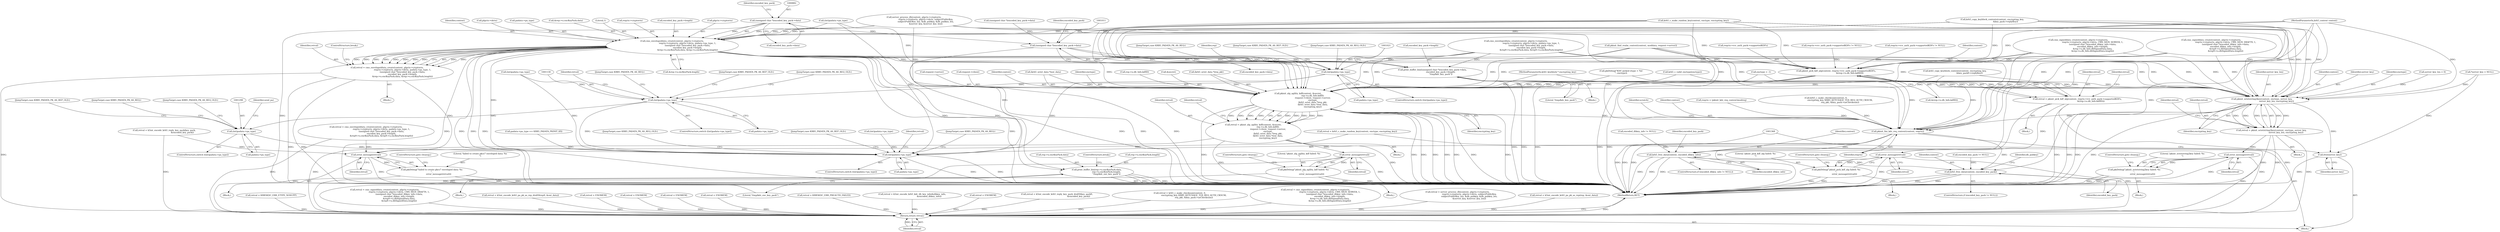 digraph "0_krb5_db64ca25d661a47b996b4e2645998b5d7f0eb52c@pointer" {
"1000881" [label="(Call,(unsigned char *)encoded_key_pack->data)"];
"1000866" [label="(Call,cms_envelopeddata_create(context, plgctx->cryptoctx,\n                                              reqctx->cryptoctx, plgctx->idctx, padata->pa_type, 1,\n                                              (unsigned char *)encoded_key_pack->data,\n                                              encoded_key_pack->length,\n                                              &rep->u.encKeyPack.data, &rep->u.encKeyPack.length))"];
"1000864" [label="(Call,retval = cms_envelopeddata_create(context, plgctx->cryptoctx,\n                                              reqctx->cryptoctx, plgctx->idctx, padata->pa_type, 1,\n                                              (unsigned char *)encoded_key_pack->data,\n                                              encoded_key_pack->length,\n                                              &rep->u.encKeyPack.data, &rep->u.encKeyPack.length))"];
"1001006" [label="(Call,error_message(retval))"];
"1001004" [label="(Call,pkiDebug(\"failed to create pkcs7 enveloped data: %s\n\",\n                     error_message(retval)))"];
"1001407" [label="(Return,return retval;)"];
"1001009" [label="(Call,print_buffer_bin((unsigned char *)encoded_key_pack->data,\n                         encoded_key_pack->length,\n                         \"/tmp/kdc_key_pack\"))"];
"1001020" [label="(Call,(int)padata->pa_type)"];
"1001129" [label="(Call,(int)padata->pa_type)"];
"1001297" [label="(Call,(int)padata->pa_type)"];
"1001367" [label="(Call,(int)padata->pa_type)"];
"1001027" [label="(Call,print_buffer_bin(rep->u.encKeyPack.data,\n                             rep->u.encKeyPack.length,\n                             \"/tmp/kdc_enc_key_pack\"))"];
"1001105" [label="(Call,pkinit_pick_kdf_alg(context, reqctx->rcv_auth_pack->supportedKDFs,\n                                         &(rep->u.dh_Info.kdfID)))"];
"1001103" [label="(Call,retval = pkinit_pick_kdf_alg(context, reqctx->rcv_auth_pack->supportedKDFs,\n                                         &(rep->u.dh_Info.kdfID)))"];
"1001125" [label="(Call,error_message(retval))"];
"1001123" [label="(Call,pkiDebug(\"pkinit_pick_kdf_alg failed: %s\n\",\n                         error_message(retval)))"];
"1001214" [label="(Call,pkinit_alg_agility_kdf(context, &secret,\n                                            rep->u.dh_Info.kdfID,\n                                            request->client, request->server,\n                                            enctype,\n                                            (krb5_octet_data *)req_pkt,\n                                            (krb5_octet_data *)out_data,\n                                            encrypting_key))"];
"1001212" [label="(Call,retval = pkinit_alg_agility_kdf(context, &secret,\n                                            rep->u.dh_Info.kdfID,\n                                            request->client, request->server,\n                                            enctype,\n                                            (krb5_octet_data *)req_pkt,\n                                            (krb5_octet_data *)out_data,\n                                            encrypting_key))"];
"1001244" [label="(Call,error_message(retval))"];
"1001242" [label="(Call,pkiDebug(\"pkinit_alg_agility_kdf failed: %s\n\",\n                         error_message(retval)))"];
"1001339" [label="(Call,pkinit_fini_kdc_req_context(context, reqctx))"];
"1001352" [label="(Call,krb5_free_data(context, encoded_dhkey_info))"];
"1001359" [label="(Call,krb5_free_data(context, encoded_key_pack))"];
"1001251" [label="(Call,pkinit_octetstring2key(context, enctype, server_key,\n                                            server_key_len, encrypting_key))"];
"1001249" [label="(Call,retval = pkinit_octetstring2key(context, enctype, server_key,\n                                            server_key_len, encrypting_key))"];
"1001262" [label="(Call,error_message(retval))"];
"1001260" [label="(Call,pkiDebug(\"pkinit_octetstring2key failed: %s\n\",\n                         error_message(retval)))"];
"1001364" [label="(Call,free(server_key))"];
"1001010" [label="(Call,(unsigned char *)encoded_key_pack->data)"];
"1001252" [label="(Identifier,context)"];
"1001323" [label="(Identifier,send_pa)"];
"1001259" [label="(Block,)"];
"1000185" [label="(Call,enctype = -1)"];
"1001312" [label="(JumpTarget,case KRB5_PADATA_PK_AS_REP_OLD:)"];
"1001303" [label="(JumpTarget,case KRB5_PADATA_PK_AS_REQ:)"];
"1001408" [label="(Identifier,retval)"];
"1001339" [label="(Call,pkinit_fini_kdc_req_context(context, reqctx))"];
"1001215" [label="(Identifier,context)"];
"1001348" [label="(ControlStructure,if (encoded_dhkey_info != NULL))"];
"1000328" [label="(Call,retval = KRB5KDC_ERR_ETYPE_NOSUPP)"];
"1001026" [label="(JumpTarget,case KRB5_PADATA_PK_AS_REQ:)"];
"1000905" [label="(ControlStructure,break;)"];
"1001231" [label="(Identifier,enctype)"];
"1001344" [label="(Identifier,scratch)"];
"1000317" [label="(Call,pkiDebug(\"KDC picked etype = %d\n\", enctype))"];
"1000877" [label="(Call,padata->pa_type)"];
"1001238" [label="(Identifier,encrypting_key)"];
"1000646" [label="(Call,retval = cms_signeddata_create(context, plgctx->cryptoctx,\n                                           reqctx->cryptoctx, plgctx->idctx, CMS_SIGN_DRAFT9, 1,\n                                           (unsigned char *)encoded_dhkey_info->data,\n                                           encoded_dhkey_info->length,\n                                           &rep9->u.dhSignedData.data,\n                                           &rep9->u.dhSignedData.length))"];
"1001067" [label="(Identifier,rep)"];
"1001246" [label="(ControlStructure,goto cleanup;)"];
"1001216" [label="(Call,&secret)"];
"1001145" [label="(Call,retval = k5int_encode_krb5_pa_pk_as_rep_draft9(rep9, &out_data))"];
"1001243" [label="(Literal,\"pkinit_alg_agility_kdf failed: %s\n\")"];
"1001007" [label="(Identifier,retval)"];
"1001127" [label="(ControlStructure,goto cleanup;)"];
"1000883" [label="(Call,encoded_key_pack->data)"];
"1001254" [label="(Identifier,server_key)"];
"1000852" [label="(Call,(int)padata->pa_type)"];
"1001355" [label="(ControlStructure,if (encoded_key_pack != NULL))"];
"1001044" [label="(JumpTarget,case KRB5_PADATA_PK_AS_REP_OLD:)"];
"1001363" [label="(Identifier,dh_pubkey)"];
"1001042" [label="(Literal,\"/tmp/kdc_enc_key_pack\")"];
"1001103" [label="(Call,retval = pkinit_pick_kdf_alg(context, reqctx->rcv_auth_pack->supportedKDFs,\n                                         &(rep->u.dh_Info.kdfID)))"];
"1001385" [label="(JumpTarget,case KRB5_PADATA_PK_AS_REQ_OLD:)"];
"1000865" [label="(Identifier,retval)"];
"1000368" [label="(Call,retval = ENOMEM)"];
"1001080" [label="(Call,reqctx->rcv_auth_pack->supportedKDFs != NULL)"];
"1001384" [label="(JumpTarget,case KRB5_PADATA_PK_AS_REP_OLD:)"];
"1001028" [label="(Call,rep->u.encKeyPack.data)"];
"1001012" [label="(Call,encoded_key_pack->data)"];
"1000832" [label="(Call,krb5_copy_keyblock_contents(context, encrypting_key,\n                                        &key_pack->replyKey))"];
"1000920" [label="(Call,retval = ENOMEM)"];
"1001263" [label="(Identifier,retval)"];
"1001020" [label="(Call,(int)padata->pa_type)"];
"1001407" [label="(Return,return retval;)"];
"1001251" [label="(Call,pkinit_octetstring2key(context, enctype, server_key,\n                                            server_key_len, encrypting_key))"];
"1000768" [label="(Call,retval = ENOMEM)"];
"1001015" [label="(Call,encoded_key_pack->length)"];
"1001143" [label="(JumpTarget,case KRB5_PADATA_PK_AS_REP_OLD:)"];
"1001340" [label="(Identifier,context)"];
"1001352" [label="(Call,krb5_free_data(context, encoded_dhkey_info))"];
"1001359" [label="(Call,krb5_free_data(context, encoded_key_pack))"];
"1001104" [label="(Identifier,retval)"];
"1001364" [label="(Call,free(server_key))"];
"1001261" [label="(Literal,\"pkinit_octetstring2key failed: %s\n\")"];
"1001299" [label="(Call,padata->pa_type)"];
"1000267" [label="(Call,reqctx = (pkinit_kdc_req_context)modreq)"];
"1000348" [label="(Call,retval = ENOMEM)"];
"1001018" [label="(Literal,\"/tmp/kdc_key_pack\")"];
"1001153" [label="(Identifier,retval)"];
"1001022" [label="(Call,padata->pa_type)"];
"1001262" [label="(Call,error_message(retval))"];
"1001122" [label="(Block,)"];
"1000250" [label="(Call,pkinit_find_realm_context(context, moddata, request->server))"];
"1000889" [label="(Call,&rep->u.encKeyPack.data)"];
"1001124" [label="(Literal,\"pkinit_pick_kdf_alg failed: %s\n\")"];
"1001228" [label="(Call,request->server)"];
"1000881" [label="(Call,(unsigned char *)encoded_key_pack->data)"];
"1000880" [label="(Literal,1)"];
"1000696" [label="(Call,retval = krb5_c_make_random_key(context, enctype, encrypting_key))"];
"1001264" [label="(ControlStructure,goto cleanup;)"];
"1000871" [label="(Call,reqctx->cryptoctx)"];
"1000774" [label="(Call,krb5_c_make_checksum(context, 0,\n                                          encrypting_key, KRB5_KEYUSAGE_TGS_REQ_AUTH_CKSUM,\n                                          req_pkt, &key_pack->asChecksum))"];
"1000886" [label="(Call,encoded_key_pack->length)"];
"1001341" [label="(Identifier,reqctx)"];
"1000961" [label="(Call,cms_envelopeddata_create(context, plgctx->cryptoctx,\n                                              reqctx->cryptoctx, plgctx->idctx, padata->pa_type, 1,\n                                              (unsigned char *)encoded_key_pack->data,\n                                              encoded_key_pack->length,\n                                              &rep9->u.encKeyPack.data, &rep9->u.encKeyPack.length))"];
"1001043" [label="(ControlStructure,break;)"];
"1000857" [label="(Block,)"];
"1000693" [label="(Block,)"];
"1000379" [label="(Call,retval = KRB5KDC_ERR_PREAUTH_FAILED)"];
"1001248" [label="(Block,)"];
"1001010" [label="(Call,(unsigned char *)encoded_key_pack->data)"];
"1001296" [label="(ControlStructure,switch ((int)padata->pa_type))"];
"1001008" [label="(ControlStructure,goto cleanup;)"];
"1001128" [label="(ControlStructure,switch ((int)padata->pa_type))"];
"1001019" [label="(ControlStructure,switch ((int)padata->pa_type))"];
"1000122" [label="(Block,)"];
"1001027" [label="(Call,print_buffer_bin(rep->u.encKeyPack.data,\n                             rep->u.encKeyPack.length,\n                             \"/tmp/kdc_enc_key_pack\"))"];
"1001095" [label="(Call,reqctx->rcv_auth_pack->supportedKDFs != NULL)"];
"1001253" [label="(Identifier,enctype)"];
"1001102" [label="(Block,)"];
"1001256" [label="(Identifier,encrypting_key)"];
"1001126" [label="(Identifier,retval)"];
"1001225" [label="(Call,request->client)"];
"1000159" [label="(Call,server_key_len = 0)"];
"1001135" [label="(JumpTarget,case KRB5_PADATA_PK_AS_REQ:)"];
"1000868" [label="(Call,plgctx->cryptoctx)"];
"1000563" [label="(Call,retval = k5int_encode_krb5_kdc_dh_key_info(&dhkey_info,\n                                                   &encoded_dhkey_info))"];
"1001123" [label="(Call,pkiDebug(\"pkinit_pick_kdf_alg failed: %s\n\",\n                         error_message(retval)))"];
"1001277" [label="(Call,retval = ENOMEM)"];
"1001212" [label="(Call,retval = pkinit_alg_agility_kdf(context, &secret,\n                                            rep->u.dh_Info.kdfID,\n                                            request->client, request->server,\n                                            enctype,\n                                            (krb5_octet_data *)req_pkt,\n                                            (krb5_octet_data *)out_data,\n                                            encrypting_key))"];
"1001354" [label="(Identifier,encoded_dhkey_info)"];
"1001245" [label="(Identifier,retval)"];
"1001366" [label="(ControlStructure,switch ((int)padata->pa_type))"];
"1001250" [label="(Identifier,retval)"];
"1001106" [label="(Identifier,context)"];
"1000116" [label="(MethodParameterIn,krb5_keyblock * encrypting_key)"];
"1000864" [label="(Call,retval = cms_envelopeddata_create(context, plgctx->cryptoctx,\n                                              reqctx->cryptoctx, plgctx->idctx, padata->pa_type, 1,\n                                              (unsigned char *)encoded_key_pack->data,\n                                              encoded_key_pack->length,\n                                              &rep->u.encKeyPack.data, &rep->u.encKeyPack.length))"];
"1001112" [label="(Call,&(rep->u.dh_Info.kdfID))"];
"1000752" [label="(Call,(int)padata->pa_type)"];
"1001260" [label="(Call,pkiDebug(\"pkinit_octetstring2key failed: %s\n\",\n                         error_message(retval)))"];
"1001201" [label="(Block,)"];
"1001235" [label="(Call,(krb5_octet_data *)out_data)"];
"1001006" [label="(Call,error_message(retval))"];
"1001311" [label="(JumpTarget,case KRB5_PADATA_PK_AS_REQ_OLD:)"];
"1001241" [label="(Block,)"];
"1001025" [label="(Block,)"];
"1001365" [label="(Identifier,server_key)"];
"1001404" [label="(Identifier,retval)"];
"1001249" [label="(Call,retval = pkinit_octetstring2key(context, enctype, server_key,\n                                            server_key_len, encrypting_key))"];
"1001242" [label="(Call,pkiDebug(\"pkinit_alg_agility_kdf failed: %s\n\",\n                         error_message(retval)))"];
"1001131" [label="(Call,padata->pa_type)"];
"1000312" [label="(Call,krb5_c_valid_enctype(enctype))"];
"1001003" [label="(Block,)"];
"1001005" [label="(Literal,\"failed to create pkcs7 enveloped data: %s\n\")"];
"1000942" [label="(Call,retval = k5int_encode_krb5_reply_key_pack_draft9(key_pack9,\n                                                                 &encoded_key_pack))"];
"1001004" [label="(Call,pkiDebug(\"failed to create pkcs7 enveloped data: %s\n\",\n                     error_message(retval)))"];
"1000866" [label="(Call,cms_envelopeddata_create(context, plgctx->cryptoctx,\n                                              reqctx->cryptoctx, plgctx->idctx, padata->pa_type, 1,\n                                              (unsigned char *)encoded_key_pack->data,\n                                              encoded_key_pack->length,\n                                              &rep->u.encKeyPack.data, &rep->u.encKeyPack.length))"];
"1001045" [label="(JumpTarget,case KRB5_PADATA_PK_AS_REQ_OLD:)"];
"1000587" [label="(Call,(int)padata->pa_type)"];
"1000698" [label="(Call,krb5_c_make_random_key(context, enctype, encrypting_key))"];
"1001214" [label="(Call,pkinit_alg_agility_kdf(context, &secret,\n                                            rep->u.dh_Info.kdfID,\n                                            request->client, request->server,\n                                            enctype,\n                                            (krb5_octet_data *)req_pkt,\n                                            (krb5_octet_data *)out_data,\n                                            encrypting_key))"];
"1000772" [label="(Call,retval = krb5_c_make_checksum(context, 0,\n                                          encrypting_key, KRB5_KEYUSAGE_TGS_REQ_AUTH_CKSUM,\n                                          req_pkt, &key_pack->asChecksum))"];
"1000489" [label="(Call,server_process_dh(context, plgctx->cryptoctx,\n                                   reqctx->cryptoctx, plgctx->idctx, subjectPublicKey,\n                                   subjectPublicKey_len, &dh_pubkey, &dh_pubkey_len,\n                                   &server_key, &server_key_len))"];
"1001125" [label="(Call,error_message(retval))"];
"1001009" [label="(Call,print_buffer_bin((unsigned char *)encoded_key_pack->data,\n                         encoded_key_pack->length,\n                         \"/tmp/kdc_key_pack\"))"];
"1000867" [label="(Identifier,context)"];
"1001232" [label="(Call,(krb5_octet_data *)req_pkt)"];
"1001105" [label="(Call,pkinit_pick_kdf_alg(context, reqctx->rcv_auth_pack->supportedKDFs,\n                                         &(rep->u.dh_Info.kdfID)))"];
"1001258" [label="(Identifier,retval)"];
"1001213" [label="(Identifier,retval)"];
"1000874" [label="(Call,plgctx->idctx)"];
"1001360" [label="(Identifier,context)"];
"1001367" [label="(Call,(int)padata->pa_type)"];
"1001035" [label="(Call,rep->u.encKeyPack.length)"];
"1001373" [label="(JumpTarget,case KRB5_PADATA_PK_AS_REQ:)"];
"1001121" [label="(Identifier,retval)"];
"1001357" [label="(Identifier,encoded_key_pack)"];
"1000151" [label="(Call,*server_key = NULL)"];
"1000594" [label="(Call,retval = cms_signeddata_create(context, plgctx->cryptoctx,\n                                           reqctx->cryptoctx, plgctx->idctx, CMS_SIGN_SERVER, 1,\n                                           (unsigned char *)encoded_dhkey_info->data,\n                                           encoded_dhkey_info->length,\n                                           &rep->u.dh_Info.dhSignedData.data,\n                                           &rep->u.dh_Info.dhSignedData.length))"];
"1000976" [label="(Call,(unsigned char *)encoded_key_pack->data)"];
"1001356" [label="(Call,encoded_key_pack != NULL)"];
"1000596" [label="(Call,cms_signeddata_create(context, plgctx->cryptoctx,\n                                           reqctx->cryptoctx, plgctx->idctx, CMS_SIGN_SERVER, 1,\n                                           (unsigned char *)encoded_dhkey_info->data,\n                                           encoded_dhkey_info->length,\n                                           &rep->u.dh_Info.dhSignedData.data,\n                                           &rep->u.dh_Info.dhSignedData.length))"];
"1001129" [label="(Call,(int)padata->pa_type)"];
"1000839" [label="(Call,retval = k5int_encode_krb5_reply_key_pack(key_pack,\n                                                      &encoded_key_pack))"];
"1001218" [label="(Call,rep->u.dh_Info.kdfID)"];
"1000212" [label="(Call,padata->pa_type == KRB5_PADATA_PKINIT_KX)"];
"1000487" [label="(Call,retval = server_process_dh(context, plgctx->cryptoctx,\n                                   reqctx->cryptoctx, plgctx->idctx, subjectPublicKey,\n                                   subjectPublicKey_len, &dh_pubkey, &dh_pubkey_len,\n                                   &server_key, &server_key_len))"];
"1000935" [label="(Call,krb5_copy_keyblock_contents(context, encrypting_key,\n                                            &key_pack9->replyKey))"];
"1001369" [label="(Call,padata->pa_type)"];
"1000648" [label="(Call,cms_signeddata_create(context, plgctx->cryptoctx,\n                                           reqctx->cryptoctx, plgctx->idctx, CMS_SIGN_DRAFT9, 1,\n                                           (unsigned char *)encoded_dhkey_info->data,\n                                           encoded_dhkey_info->length,\n                                           &rep9->u.dhSignedData.data,\n                                           &rep9->u.dhSignedData.length))"];
"1001016" [label="(Identifier,encoded_key_pack)"];
"1000887" [label="(Identifier,encoded_key_pack)"];
"1001353" [label="(Identifier,context)"];
"1001136" [label="(Call,retval = k5int_encode_krb5_pa_pk_as_rep(rep, &out_data))"];
"1001240" [label="(Identifier,retval)"];
"1001144" [label="(JumpTarget,case KRB5_PADATA_PK_AS_REQ_OLD:)"];
"1001349" [label="(Call,encoded_dhkey_info != NULL)"];
"1001361" [label="(Identifier,encoded_key_pack)"];
"1001297" [label="(Call,(int)padata->pa_type)"];
"1000959" [label="(Call,retval = cms_envelopeddata_create(context, plgctx->cryptoctx,\n                                              reqctx->cryptoctx, plgctx->idctx, padata->pa_type, 1,\n                                              (unsigned char *)encoded_key_pack->data,\n                                              encoded_key_pack->length,\n                                              &rep9->u.encKeyPack.data, &rep9->u.encKeyPack.length))"];
"1001255" [label="(Identifier,server_key_len)"];
"1000897" [label="(Call,&rep->u.encKeyPack.length)"];
"1000111" [label="(MethodParameterIn,krb5_context context)"];
"1001107" [label="(Call,reqctx->rcv_auth_pack->supportedKDFs)"];
"1001244" [label="(Call,error_message(retval))"];
"1001409" [label="(MethodReturn,RET)"];
"1000881" -> "1000866"  [label="AST: "];
"1000881" -> "1000883"  [label="CFG: "];
"1000882" -> "1000881"  [label="AST: "];
"1000883" -> "1000881"  [label="AST: "];
"1000887" -> "1000881"  [label="CFG: "];
"1000881" -> "1001409"  [label="DDG: "];
"1000881" -> "1000866"  [label="DDG: "];
"1000881" -> "1001010"  [label="DDG: "];
"1000866" -> "1000864"  [label="AST: "];
"1000866" -> "1000897"  [label="CFG: "];
"1000867" -> "1000866"  [label="AST: "];
"1000868" -> "1000866"  [label="AST: "];
"1000871" -> "1000866"  [label="AST: "];
"1000874" -> "1000866"  [label="AST: "];
"1000877" -> "1000866"  [label="AST: "];
"1000880" -> "1000866"  [label="AST: "];
"1000886" -> "1000866"  [label="AST: "];
"1000889" -> "1000866"  [label="AST: "];
"1000897" -> "1000866"  [label="AST: "];
"1000864" -> "1000866"  [label="CFG: "];
"1000866" -> "1001409"  [label="DDG: "];
"1000866" -> "1001409"  [label="DDG: "];
"1000866" -> "1001409"  [label="DDG: "];
"1000866" -> "1001409"  [label="DDG: "];
"1000866" -> "1001409"  [label="DDG: "];
"1000866" -> "1001409"  [label="DDG: "];
"1000866" -> "1001409"  [label="DDG: "];
"1000866" -> "1000864"  [label="DDG: "];
"1000866" -> "1000864"  [label="DDG: "];
"1000866" -> "1000864"  [label="DDG: "];
"1000866" -> "1000864"  [label="DDG: "];
"1000866" -> "1000864"  [label="DDG: "];
"1000866" -> "1000864"  [label="DDG: "];
"1000866" -> "1000864"  [label="DDG: "];
"1000866" -> "1000864"  [label="DDG: "];
"1000866" -> "1000864"  [label="DDG: "];
"1000866" -> "1000864"  [label="DDG: "];
"1000698" -> "1000866"  [label="DDG: "];
"1000832" -> "1000866"  [label="DDG: "];
"1000111" -> "1000866"  [label="DDG: "];
"1000489" -> "1000866"  [label="DDG: "];
"1000489" -> "1000866"  [label="DDG: "];
"1000489" -> "1000866"  [label="DDG: "];
"1000852" -> "1000866"  [label="DDG: "];
"1000866" -> "1001009"  [label="DDG: "];
"1000866" -> "1001020"  [label="DDG: "];
"1000866" -> "1001027"  [label="DDG: "];
"1000866" -> "1001027"  [label="DDG: "];
"1000866" -> "1001105"  [label="DDG: "];
"1000866" -> "1001214"  [label="DDG: "];
"1000866" -> "1001251"  [label="DDG: "];
"1000866" -> "1001339"  [label="DDG: "];
"1000866" -> "1001367"  [label="DDG: "];
"1000864" -> "1000857"  [label="AST: "];
"1000865" -> "1000864"  [label="AST: "];
"1000905" -> "1000864"  [label="CFG: "];
"1000864" -> "1001409"  [label="DDG: "];
"1000864" -> "1001409"  [label="DDG: "];
"1000864" -> "1001006"  [label="DDG: "];
"1000864" -> "1001407"  [label="DDG: "];
"1001006" -> "1001004"  [label="AST: "];
"1001006" -> "1001007"  [label="CFG: "];
"1001007" -> "1001006"  [label="AST: "];
"1001004" -> "1001006"  [label="CFG: "];
"1001006" -> "1001409"  [label="DDG: "];
"1001006" -> "1001004"  [label="DDG: "];
"1000959" -> "1001006"  [label="DDG: "];
"1000839" -> "1001006"  [label="DDG: "];
"1000696" -> "1001006"  [label="DDG: "];
"1001006" -> "1001407"  [label="DDG: "];
"1001004" -> "1001003"  [label="AST: "];
"1001005" -> "1001004"  [label="AST: "];
"1001008" -> "1001004"  [label="CFG: "];
"1001004" -> "1001409"  [label="DDG: "];
"1001004" -> "1001409"  [label="DDG: "];
"1001407" -> "1000122"  [label="AST: "];
"1001407" -> "1001408"  [label="CFG: "];
"1001408" -> "1001407"  [label="AST: "];
"1001409" -> "1001407"  [label="CFG: "];
"1001407" -> "1001409"  [label="DDG: "];
"1001408" -> "1001407"  [label="DDG: "];
"1000368" -> "1001407"  [label="DDG: "];
"1000772" -> "1001407"  [label="DDG: "];
"1000594" -> "1001407"  [label="DDG: "];
"1001103" -> "1001407"  [label="DDG: "];
"1000942" -> "1001407"  [label="DDG: "];
"1001249" -> "1001407"  [label="DDG: "];
"1000328" -> "1001407"  [label="DDG: "];
"1000959" -> "1001407"  [label="DDG: "];
"1001244" -> "1001407"  [label="DDG: "];
"1000839" -> "1001407"  [label="DDG: "];
"1000348" -> "1001407"  [label="DDG: "];
"1001277" -> "1001407"  [label="DDG: "];
"1000696" -> "1001407"  [label="DDG: "];
"1000487" -> "1001407"  [label="DDG: "];
"1000920" -> "1001407"  [label="DDG: "];
"1000646" -> "1001407"  [label="DDG: "];
"1001145" -> "1001407"  [label="DDG: "];
"1000768" -> "1001407"  [label="DDG: "];
"1001212" -> "1001407"  [label="DDG: "];
"1001136" -> "1001407"  [label="DDG: "];
"1000379" -> "1001407"  [label="DDG: "];
"1001262" -> "1001407"  [label="DDG: "];
"1001125" -> "1001407"  [label="DDG: "];
"1000563" -> "1001407"  [label="DDG: "];
"1001009" -> "1000693"  [label="AST: "];
"1001009" -> "1001018"  [label="CFG: "];
"1001010" -> "1001009"  [label="AST: "];
"1001015" -> "1001009"  [label="AST: "];
"1001018" -> "1001009"  [label="AST: "];
"1001021" -> "1001009"  [label="CFG: "];
"1001009" -> "1001409"  [label="DDG: "];
"1001009" -> "1001409"  [label="DDG: "];
"1001009" -> "1001409"  [label="DDG: "];
"1001010" -> "1001009"  [label="DDG: "];
"1000961" -> "1001009"  [label="DDG: "];
"1001020" -> "1001019"  [label="AST: "];
"1001020" -> "1001022"  [label="CFG: "];
"1001021" -> "1001020"  [label="AST: "];
"1001022" -> "1001020"  [label="AST: "];
"1001026" -> "1001020"  [label="CFG: "];
"1001044" -> "1001020"  [label="CFG: "];
"1001045" -> "1001020"  [label="CFG: "];
"1001067" -> "1001020"  [label="CFG: "];
"1000961" -> "1001020"  [label="DDG: "];
"1000852" -> "1001020"  [label="DDG: "];
"1001020" -> "1001129"  [label="DDG: "];
"1001020" -> "1001367"  [label="DDG: "];
"1001129" -> "1001128"  [label="AST: "];
"1001129" -> "1001131"  [label="CFG: "];
"1001130" -> "1001129"  [label="AST: "];
"1001131" -> "1001129"  [label="AST: "];
"1001135" -> "1001129"  [label="CFG: "];
"1001143" -> "1001129"  [label="CFG: "];
"1001144" -> "1001129"  [label="CFG: "];
"1001153" -> "1001129"  [label="CFG: "];
"1000587" -> "1001129"  [label="DDG: "];
"1001129" -> "1001297"  [label="DDG: "];
"1001129" -> "1001367"  [label="DDG: "];
"1001297" -> "1001296"  [label="AST: "];
"1001297" -> "1001299"  [label="CFG: "];
"1001298" -> "1001297"  [label="AST: "];
"1001299" -> "1001297"  [label="AST: "];
"1001303" -> "1001297"  [label="CFG: "];
"1001311" -> "1001297"  [label="CFG: "];
"1001312" -> "1001297"  [label="CFG: "];
"1001323" -> "1001297"  [label="CFG: "];
"1001297" -> "1001367"  [label="DDG: "];
"1001367" -> "1001366"  [label="AST: "];
"1001367" -> "1001369"  [label="CFG: "];
"1001368" -> "1001367"  [label="AST: "];
"1001369" -> "1001367"  [label="AST: "];
"1001373" -> "1001367"  [label="CFG: "];
"1001384" -> "1001367"  [label="CFG: "];
"1001385" -> "1001367"  [label="CFG: "];
"1001404" -> "1001367"  [label="CFG: "];
"1001367" -> "1001409"  [label="DDG: "];
"1001367" -> "1001409"  [label="DDG: "];
"1000752" -> "1001367"  [label="DDG: "];
"1000961" -> "1001367"  [label="DDG: "];
"1000587" -> "1001367"  [label="DDG: "];
"1000852" -> "1001367"  [label="DDG: "];
"1000212" -> "1001367"  [label="DDG: "];
"1001027" -> "1001025"  [label="AST: "];
"1001027" -> "1001042"  [label="CFG: "];
"1001028" -> "1001027"  [label="AST: "];
"1001035" -> "1001027"  [label="AST: "];
"1001042" -> "1001027"  [label="AST: "];
"1001043" -> "1001027"  [label="CFG: "];
"1001027" -> "1001409"  [label="DDG: "];
"1001027" -> "1001409"  [label="DDG: "];
"1001027" -> "1001409"  [label="DDG: "];
"1001105" -> "1001103"  [label="AST: "];
"1001105" -> "1001112"  [label="CFG: "];
"1001106" -> "1001105"  [label="AST: "];
"1001107" -> "1001105"  [label="AST: "];
"1001112" -> "1001105"  [label="AST: "];
"1001103" -> "1001105"  [label="CFG: "];
"1001105" -> "1001409"  [label="DDG: "];
"1001105" -> "1001409"  [label="DDG: "];
"1001105" -> "1001103"  [label="DDG: "];
"1001105" -> "1001103"  [label="DDG: "];
"1001105" -> "1001103"  [label="DDG: "];
"1000250" -> "1001105"  [label="DDG: "];
"1000596" -> "1001105"  [label="DDG: "];
"1000698" -> "1001105"  [label="DDG: "];
"1000961" -> "1001105"  [label="DDG: "];
"1000832" -> "1001105"  [label="DDG: "];
"1000648" -> "1001105"  [label="DDG: "];
"1000489" -> "1001105"  [label="DDG: "];
"1000111" -> "1001105"  [label="DDG: "];
"1001080" -> "1001105"  [label="DDG: "];
"1001095" -> "1001105"  [label="DDG: "];
"1001105" -> "1001214"  [label="DDG: "];
"1001105" -> "1001214"  [label="DDG: "];
"1001105" -> "1001251"  [label="DDG: "];
"1001105" -> "1001339"  [label="DDG: "];
"1001103" -> "1001102"  [label="AST: "];
"1001104" -> "1001103"  [label="AST: "];
"1001121" -> "1001103"  [label="CFG: "];
"1001103" -> "1001409"  [label="DDG: "];
"1001103" -> "1001409"  [label="DDG: "];
"1001103" -> "1001125"  [label="DDG: "];
"1001125" -> "1001123"  [label="AST: "];
"1001125" -> "1001126"  [label="CFG: "];
"1001126" -> "1001125"  [label="AST: "];
"1001123" -> "1001125"  [label="CFG: "];
"1001125" -> "1001409"  [label="DDG: "];
"1001125" -> "1001123"  [label="DDG: "];
"1001123" -> "1001122"  [label="AST: "];
"1001124" -> "1001123"  [label="AST: "];
"1001127" -> "1001123"  [label="CFG: "];
"1001123" -> "1001409"  [label="DDG: "];
"1001123" -> "1001409"  [label="DDG: "];
"1001214" -> "1001212"  [label="AST: "];
"1001214" -> "1001238"  [label="CFG: "];
"1001215" -> "1001214"  [label="AST: "];
"1001216" -> "1001214"  [label="AST: "];
"1001218" -> "1001214"  [label="AST: "];
"1001225" -> "1001214"  [label="AST: "];
"1001228" -> "1001214"  [label="AST: "];
"1001231" -> "1001214"  [label="AST: "];
"1001232" -> "1001214"  [label="AST: "];
"1001235" -> "1001214"  [label="AST: "];
"1001238" -> "1001214"  [label="AST: "];
"1001212" -> "1001214"  [label="CFG: "];
"1001214" -> "1001409"  [label="DDG: "];
"1001214" -> "1001409"  [label="DDG: "];
"1001214" -> "1001409"  [label="DDG: "];
"1001214" -> "1001409"  [label="DDG: "];
"1001214" -> "1001409"  [label="DDG: "];
"1001214" -> "1001409"  [label="DDG: "];
"1001214" -> "1001409"  [label="DDG: "];
"1001214" -> "1001409"  [label="DDG: "];
"1001214" -> "1001212"  [label="DDG: "];
"1001214" -> "1001212"  [label="DDG: "];
"1001214" -> "1001212"  [label="DDG: "];
"1001214" -> "1001212"  [label="DDG: "];
"1001214" -> "1001212"  [label="DDG: "];
"1001214" -> "1001212"  [label="DDG: "];
"1001214" -> "1001212"  [label="DDG: "];
"1001214" -> "1001212"  [label="DDG: "];
"1001214" -> "1001212"  [label="DDG: "];
"1000250" -> "1001214"  [label="DDG: "];
"1000250" -> "1001214"  [label="DDG: "];
"1000596" -> "1001214"  [label="DDG: "];
"1000698" -> "1001214"  [label="DDG: "];
"1000698" -> "1001214"  [label="DDG: "];
"1000698" -> "1001214"  [label="DDG: "];
"1000961" -> "1001214"  [label="DDG: "];
"1000648" -> "1001214"  [label="DDG: "];
"1000489" -> "1001214"  [label="DDG: "];
"1000832" -> "1001214"  [label="DDG: "];
"1000832" -> "1001214"  [label="DDG: "];
"1000111" -> "1001214"  [label="DDG: "];
"1000185" -> "1001214"  [label="DDG: "];
"1000312" -> "1001214"  [label="DDG: "];
"1000317" -> "1001214"  [label="DDG: "];
"1001232" -> "1001214"  [label="DDG: "];
"1001235" -> "1001214"  [label="DDG: "];
"1000935" -> "1001214"  [label="DDG: "];
"1000116" -> "1001214"  [label="DDG: "];
"1001214" -> "1001339"  [label="DDG: "];
"1001212" -> "1001201"  [label="AST: "];
"1001213" -> "1001212"  [label="AST: "];
"1001240" -> "1001212"  [label="CFG: "];
"1001212" -> "1001409"  [label="DDG: "];
"1001212" -> "1001409"  [label="DDG: "];
"1001212" -> "1001244"  [label="DDG: "];
"1001244" -> "1001242"  [label="AST: "];
"1001244" -> "1001245"  [label="CFG: "];
"1001245" -> "1001244"  [label="AST: "];
"1001242" -> "1001244"  [label="CFG: "];
"1001244" -> "1001409"  [label="DDG: "];
"1001244" -> "1001242"  [label="DDG: "];
"1001242" -> "1001241"  [label="AST: "];
"1001243" -> "1001242"  [label="AST: "];
"1001246" -> "1001242"  [label="CFG: "];
"1001242" -> "1001409"  [label="DDG: "];
"1001242" -> "1001409"  [label="DDG: "];
"1001339" -> "1000122"  [label="AST: "];
"1001339" -> "1001341"  [label="CFG: "];
"1001340" -> "1001339"  [label="AST: "];
"1001341" -> "1001339"  [label="AST: "];
"1001344" -> "1001339"  [label="CFG: "];
"1001339" -> "1001409"  [label="DDG: "];
"1001339" -> "1001409"  [label="DDG: "];
"1001339" -> "1001409"  [label="DDG: "];
"1000250" -> "1001339"  [label="DDG: "];
"1000596" -> "1001339"  [label="DDG: "];
"1000698" -> "1001339"  [label="DDG: "];
"1000961" -> "1001339"  [label="DDG: "];
"1000648" -> "1001339"  [label="DDG: "];
"1000489" -> "1001339"  [label="DDG: "];
"1000774" -> "1001339"  [label="DDG: "];
"1001251" -> "1001339"  [label="DDG: "];
"1000935" -> "1001339"  [label="DDG: "];
"1000832" -> "1001339"  [label="DDG: "];
"1000111" -> "1001339"  [label="DDG: "];
"1000267" -> "1001339"  [label="DDG: "];
"1001339" -> "1001352"  [label="DDG: "];
"1001339" -> "1001359"  [label="DDG: "];
"1001352" -> "1001348"  [label="AST: "];
"1001352" -> "1001354"  [label="CFG: "];
"1001353" -> "1001352"  [label="AST: "];
"1001354" -> "1001352"  [label="AST: "];
"1001357" -> "1001352"  [label="CFG: "];
"1001352" -> "1001409"  [label="DDG: "];
"1001352" -> "1001409"  [label="DDG: "];
"1001352" -> "1001409"  [label="DDG: "];
"1000111" -> "1001352"  [label="DDG: "];
"1001349" -> "1001352"  [label="DDG: "];
"1001352" -> "1001359"  [label="DDG: "];
"1001359" -> "1001355"  [label="AST: "];
"1001359" -> "1001361"  [label="CFG: "];
"1001360" -> "1001359"  [label="AST: "];
"1001361" -> "1001359"  [label="AST: "];
"1001363" -> "1001359"  [label="CFG: "];
"1001359" -> "1001409"  [label="DDG: "];
"1001359" -> "1001409"  [label="DDG: "];
"1001359" -> "1001409"  [label="DDG: "];
"1000111" -> "1001359"  [label="DDG: "];
"1001356" -> "1001359"  [label="DDG: "];
"1001251" -> "1001249"  [label="AST: "];
"1001251" -> "1001256"  [label="CFG: "];
"1001252" -> "1001251"  [label="AST: "];
"1001253" -> "1001251"  [label="AST: "];
"1001254" -> "1001251"  [label="AST: "];
"1001255" -> "1001251"  [label="AST: "];
"1001256" -> "1001251"  [label="AST: "];
"1001249" -> "1001251"  [label="CFG: "];
"1001251" -> "1001409"  [label="DDG: "];
"1001251" -> "1001409"  [label="DDG: "];
"1001251" -> "1001409"  [label="DDG: "];
"1001251" -> "1001249"  [label="DDG: "];
"1001251" -> "1001249"  [label="DDG: "];
"1001251" -> "1001249"  [label="DDG: "];
"1001251" -> "1001249"  [label="DDG: "];
"1001251" -> "1001249"  [label="DDG: "];
"1000250" -> "1001251"  [label="DDG: "];
"1000596" -> "1001251"  [label="DDG: "];
"1000698" -> "1001251"  [label="DDG: "];
"1000698" -> "1001251"  [label="DDG: "];
"1000698" -> "1001251"  [label="DDG: "];
"1000961" -> "1001251"  [label="DDG: "];
"1000648" -> "1001251"  [label="DDG: "];
"1000489" -> "1001251"  [label="DDG: "];
"1000832" -> "1001251"  [label="DDG: "];
"1000832" -> "1001251"  [label="DDG: "];
"1000111" -> "1001251"  [label="DDG: "];
"1000185" -> "1001251"  [label="DDG: "];
"1000312" -> "1001251"  [label="DDG: "];
"1000317" -> "1001251"  [label="DDG: "];
"1000151" -> "1001251"  [label="DDG: "];
"1000159" -> "1001251"  [label="DDG: "];
"1000935" -> "1001251"  [label="DDG: "];
"1000116" -> "1001251"  [label="DDG: "];
"1001251" -> "1001364"  [label="DDG: "];
"1001249" -> "1001248"  [label="AST: "];
"1001250" -> "1001249"  [label="AST: "];
"1001258" -> "1001249"  [label="CFG: "];
"1001249" -> "1001409"  [label="DDG: "];
"1001249" -> "1001409"  [label="DDG: "];
"1001249" -> "1001262"  [label="DDG: "];
"1001262" -> "1001260"  [label="AST: "];
"1001262" -> "1001263"  [label="CFG: "];
"1001263" -> "1001262"  [label="AST: "];
"1001260" -> "1001262"  [label="CFG: "];
"1001262" -> "1001409"  [label="DDG: "];
"1001262" -> "1001260"  [label="DDG: "];
"1001260" -> "1001259"  [label="AST: "];
"1001261" -> "1001260"  [label="AST: "];
"1001264" -> "1001260"  [label="CFG: "];
"1001260" -> "1001409"  [label="DDG: "];
"1001260" -> "1001409"  [label="DDG: "];
"1001364" -> "1000122"  [label="AST: "];
"1001364" -> "1001365"  [label="CFG: "];
"1001365" -> "1001364"  [label="AST: "];
"1001368" -> "1001364"  [label="CFG: "];
"1001364" -> "1001409"  [label="DDG: "];
"1000151" -> "1001364"  [label="DDG: "];
"1001010" -> "1001012"  [label="CFG: "];
"1001011" -> "1001010"  [label="AST: "];
"1001012" -> "1001010"  [label="AST: "];
"1001016" -> "1001010"  [label="CFG: "];
"1001010" -> "1001409"  [label="DDG: "];
"1000976" -> "1001010"  [label="DDG: "];
}

